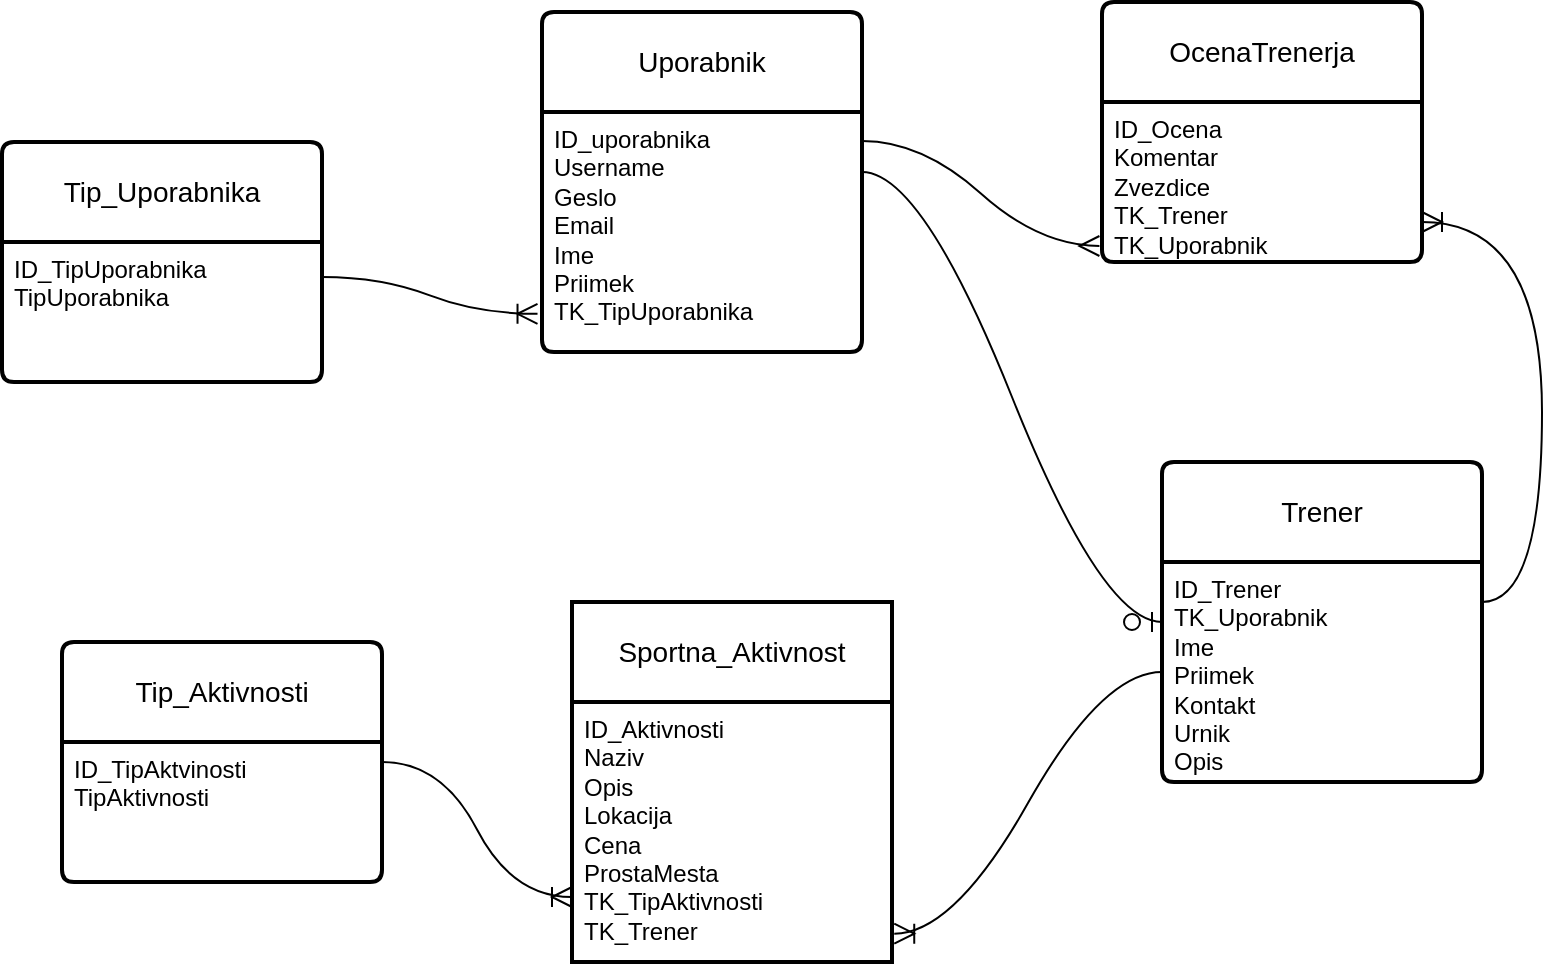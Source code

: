 <mxfile version="24.7.17">
  <diagram id="R2lEEEUBdFMjLlhIrx00" name="Page-1">
    <mxGraphModel dx="1209" dy="715" grid="1" gridSize="10" guides="1" tooltips="1" connect="1" arrows="1" fold="1" page="1" pageScale="1" pageWidth="850" pageHeight="1100" math="0" shadow="0" extFonts="Permanent Marker^https://fonts.googleapis.com/css?family=Permanent+Marker">
      <root>
        <mxCell id="0" />
        <mxCell id="1" parent="0" />
        <mxCell id="Lu04RH-zzImk3okpoFFc-33" style="edgeStyle=none;curved=1;rounded=0;orthogonalLoop=1;jettySize=auto;html=1;fontSize=12;startSize=8;endSize=8;" edge="1" parent="1" source="Lu04RH-zzImk3okpoFFc-30" target="Lu04RH-zzImk3okpoFFc-29">
          <mxGeometry relative="1" as="geometry" />
        </mxCell>
        <mxCell id="Lu04RH-zzImk3okpoFFc-26" style="edgeStyle=none;curved=1;rounded=0;orthogonalLoop=1;jettySize=auto;html=1;fontSize=12;startSize=8;endSize=8;" edge="1" parent="1" source="Lu04RH-zzImk3okpoFFc-25" target="Lu04RH-zzImk3okpoFFc-24">
          <mxGeometry relative="1" as="geometry" />
        </mxCell>
        <mxCell id="Lu04RH-zzImk3okpoFFc-18" value="Uporabnik" style="swimlane;childLayout=stackLayout;horizontal=1;startSize=50;horizontalStack=0;rounded=1;fontSize=14;fontStyle=0;strokeWidth=2;resizeParent=0;resizeLast=1;shadow=0;dashed=0;align=center;arcSize=4;whiteSpace=wrap;html=1;" vertex="1" parent="1">
          <mxGeometry x="410" y="15" width="160" height="170" as="geometry" />
        </mxCell>
        <mxCell id="Lu04RH-zzImk3okpoFFc-19" value="ID_uporabnika&lt;div&gt;Username&lt;/div&gt;&lt;div&gt;Geslo&lt;/div&gt;&lt;div&gt;Email&lt;/div&gt;&lt;div&gt;Ime&lt;/div&gt;&lt;div&gt;Priimek&lt;/div&gt;&lt;div&gt;TK_TipUporabnika&lt;/div&gt;" style="align=left;strokeColor=none;fillColor=none;spacingLeft=4;fontSize=12;verticalAlign=top;resizable=0;rotatable=0;part=1;html=1;" vertex="1" parent="Lu04RH-zzImk3okpoFFc-18">
          <mxGeometry y="50" width="160" height="120" as="geometry" />
        </mxCell>
        <mxCell id="Lu04RH-zzImk3okpoFFc-20" value="Sportna_Aktivnost" style="swimlane;childLayout=stackLayout;horizontal=1;startSize=50;horizontalStack=0;rounded=1;fontSize=14;fontStyle=0;strokeWidth=2;resizeParent=0;resizeLast=1;shadow=0;dashed=0;align=center;arcSize=0;whiteSpace=wrap;html=1;" vertex="1" parent="1">
          <mxGeometry x="425" y="310" width="160" height="180" as="geometry" />
        </mxCell>
        <mxCell id="Lu04RH-zzImk3okpoFFc-21" value="ID_Aktivnosti&lt;div&gt;Naziv&lt;/div&gt;&lt;div&gt;Opis&lt;/div&gt;&lt;div&gt;Lokacija&lt;/div&gt;&lt;div&gt;Cena&lt;/div&gt;&lt;div&gt;ProstaMesta&lt;/div&gt;&lt;div&gt;TK_TipAktivnosti&lt;/div&gt;&lt;div&gt;TK_Trener&lt;/div&gt;" style="align=left;strokeColor=none;fillColor=none;spacingLeft=4;fontSize=12;verticalAlign=top;resizable=0;rotatable=0;part=1;html=1;" vertex="1" parent="Lu04RH-zzImk3okpoFFc-20">
          <mxGeometry y="50" width="160" height="130" as="geometry" />
        </mxCell>
        <mxCell id="Lu04RH-zzImk3okpoFFc-24" value="Tip_Uporabnika" style="swimlane;childLayout=stackLayout;horizontal=1;startSize=50;horizontalStack=0;rounded=1;fontSize=14;fontStyle=0;strokeWidth=2;resizeParent=0;resizeLast=1;shadow=0;dashed=0;align=center;arcSize=4;whiteSpace=wrap;html=1;" vertex="1" parent="1">
          <mxGeometry x="140" y="80" width="160" height="120" as="geometry" />
        </mxCell>
        <mxCell id="Lu04RH-zzImk3okpoFFc-25" value="ID_TipUporabnika&lt;div&gt;TipUporabnika&lt;/div&gt;" style="align=left;strokeColor=none;fillColor=none;spacingLeft=4;fontSize=12;verticalAlign=top;resizable=0;rotatable=0;part=1;html=1;" vertex="1" parent="Lu04RH-zzImk3okpoFFc-24">
          <mxGeometry y="50" width="160" height="70" as="geometry" />
        </mxCell>
        <mxCell id="Lu04RH-zzImk3okpoFFc-27" value="Tip_Aktivnosti" style="swimlane;childLayout=stackLayout;horizontal=1;startSize=50;horizontalStack=0;rounded=1;fontSize=14;fontStyle=0;strokeWidth=2;resizeParent=0;resizeLast=1;shadow=0;dashed=0;align=center;arcSize=4;whiteSpace=wrap;html=1;" vertex="1" parent="1">
          <mxGeometry x="170" y="330" width="160" height="120" as="geometry" />
        </mxCell>
        <mxCell id="Lu04RH-zzImk3okpoFFc-28" value="ID_TipAktvinosti&lt;div&gt;TipAktivnosti&lt;/div&gt;" style="align=left;strokeColor=none;fillColor=none;spacingLeft=4;fontSize=12;verticalAlign=top;resizable=0;rotatable=0;part=1;html=1;" vertex="1" parent="Lu04RH-zzImk3okpoFFc-27">
          <mxGeometry y="50" width="160" height="70" as="geometry" />
        </mxCell>
        <mxCell id="Lu04RH-zzImk3okpoFFc-29" value="Trener" style="swimlane;childLayout=stackLayout;horizontal=1;startSize=50;horizontalStack=0;rounded=1;fontSize=14;fontStyle=0;strokeWidth=2;resizeParent=0;resizeLast=1;shadow=0;dashed=0;align=center;arcSize=4;whiteSpace=wrap;html=1;" vertex="1" parent="1">
          <mxGeometry x="720" y="240" width="160" height="160" as="geometry" />
        </mxCell>
        <mxCell id="Lu04RH-zzImk3okpoFFc-30" value="ID_Trener&lt;div&gt;TK_Uporabnik&lt;br&gt;&lt;div&gt;Ime&lt;/div&gt;&lt;div&gt;Priimek&lt;/div&gt;&lt;div&gt;Kontakt&lt;/div&gt;&lt;div&gt;Urnik&lt;/div&gt;&lt;div&gt;Opis&lt;/div&gt;&lt;div&gt;&lt;br&gt;&lt;/div&gt;&lt;div&gt;&lt;br&gt;&lt;/div&gt;&lt;/div&gt;" style="align=left;strokeColor=none;fillColor=none;spacingLeft=4;fontSize=12;verticalAlign=top;resizable=0;rotatable=0;part=1;html=1;" vertex="1" parent="Lu04RH-zzImk3okpoFFc-29">
          <mxGeometry y="50" width="160" height="110" as="geometry" />
        </mxCell>
        <mxCell id="Lu04RH-zzImk3okpoFFc-31" value="OcenaTrenerja" style="swimlane;childLayout=stackLayout;horizontal=1;startSize=50;horizontalStack=0;rounded=1;fontSize=14;fontStyle=0;strokeWidth=2;resizeParent=0;resizeLast=1;shadow=0;dashed=0;align=center;arcSize=4;whiteSpace=wrap;html=1;" vertex="1" parent="1">
          <mxGeometry x="690" y="10" width="160" height="130" as="geometry" />
        </mxCell>
        <mxCell id="Lu04RH-zzImk3okpoFFc-32" value="ID_Ocena&lt;div&gt;Komentar&lt;/div&gt;&lt;div&gt;Zvezdice&lt;/div&gt;&lt;div&gt;TK_Trener&lt;/div&gt;&lt;div&gt;TK_Uporabnik&lt;/div&gt;" style="align=left;strokeColor=none;fillColor=none;spacingLeft=4;fontSize=12;verticalAlign=top;resizable=0;rotatable=0;part=1;html=1;" vertex="1" parent="Lu04RH-zzImk3okpoFFc-31">
          <mxGeometry y="50" width="160" height="80" as="geometry" />
        </mxCell>
        <mxCell id="Lu04RH-zzImk3okpoFFc-36" value="" style="edgeStyle=entityRelationEdgeStyle;fontSize=12;html=1;endArrow=ERoneToMany;rounded=0;startSize=8;endSize=8;curved=1;exitX=1;exitY=0.25;exitDx=0;exitDy=0;entryX=-0.014;entryY=0.841;entryDx=0;entryDy=0;entryPerimeter=0;" edge="1" parent="1" source="Lu04RH-zzImk3okpoFFc-25" target="Lu04RH-zzImk3okpoFFc-19">
          <mxGeometry width="100" height="100" relative="1" as="geometry">
            <mxPoint x="310" y="220" as="sourcePoint" />
            <mxPoint x="410" y="120" as="targetPoint" />
          </mxGeometry>
        </mxCell>
        <mxCell id="Lu04RH-zzImk3okpoFFc-37" value="" style="edgeStyle=entityRelationEdgeStyle;fontSize=12;html=1;endArrow=ERoneToMany;rounded=0;startSize=8;endSize=8;curved=1;exitX=1;exitY=0.5;exitDx=0;exitDy=0;entryX=0;entryY=0.75;entryDx=0;entryDy=0;" edge="1" parent="1" target="Lu04RH-zzImk3okpoFFc-21">
          <mxGeometry width="100" height="100" relative="1" as="geometry">
            <mxPoint x="330" y="390" as="sourcePoint" />
            <mxPoint x="433" y="431" as="targetPoint" />
            <Array as="points">
              <mxPoint x="350" y="410" />
            </Array>
          </mxGeometry>
        </mxCell>
        <mxCell id="Lu04RH-zzImk3okpoFFc-38" value="" style="edgeStyle=entityRelationEdgeStyle;fontSize=12;html=1;endArrow=ERoneToMany;rounded=0;startSize=8;endSize=8;curved=1;entryX=1;entryY=0.75;entryDx=0;entryDy=0;" edge="1" parent="1" target="Lu04RH-zzImk3okpoFFc-32">
          <mxGeometry width="100" height="100" relative="1" as="geometry">
            <mxPoint x="880" y="310" as="sourcePoint" />
            <mxPoint x="960" y="120" as="targetPoint" />
            <Array as="points">
              <mxPoint x="950" y="280" />
              <mxPoint x="930" y="200" />
              <mxPoint x="950" y="250" />
              <mxPoint x="950" y="250" />
              <mxPoint x="940" y="250" />
              <mxPoint x="930" y="220" />
              <mxPoint x="930" y="250" />
              <mxPoint x="880" y="120" />
              <mxPoint x="980" y="320" />
              <mxPoint x="940" y="160" />
              <mxPoint x="960" y="180" />
            </Array>
          </mxGeometry>
        </mxCell>
        <mxCell id="Lu04RH-zzImk3okpoFFc-40" value="" style="edgeStyle=entityRelationEdgeStyle;fontSize=12;html=1;endArrow=ERmany;rounded=0;startSize=8;endSize=8;curved=1;exitX=1.001;exitY=0.121;exitDx=0;exitDy=0;exitPerimeter=0;entryX=-0.008;entryY=0.9;entryDx=0;entryDy=0;entryPerimeter=0;" edge="1" parent="1" source="Lu04RH-zzImk3okpoFFc-19" target="Lu04RH-zzImk3okpoFFc-32">
          <mxGeometry width="100" height="100" relative="1" as="geometry">
            <mxPoint x="590" y="210" as="sourcePoint" />
            <mxPoint x="690" y="110" as="targetPoint" />
          </mxGeometry>
        </mxCell>
        <mxCell id="Lu04RH-zzImk3okpoFFc-41" value="" style="edgeStyle=entityRelationEdgeStyle;fontSize=12;html=1;endArrow=ERoneToMany;rounded=0;startSize=8;endSize=8;curved=1;entryX=1.007;entryY=0.891;entryDx=0;entryDy=0;entryPerimeter=0;exitX=0;exitY=0.5;exitDx=0;exitDy=0;" edge="1" parent="1" source="Lu04RH-zzImk3okpoFFc-30" target="Lu04RH-zzImk3okpoFFc-21">
          <mxGeometry width="100" height="100" relative="1" as="geometry">
            <mxPoint x="730" y="470" as="sourcePoint" />
            <mxPoint x="620" y="400" as="targetPoint" />
          </mxGeometry>
        </mxCell>
        <mxCell id="Lu04RH-zzImk3okpoFFc-42" value="" style="edgeStyle=entityRelationEdgeStyle;fontSize=12;html=1;endArrow=ERzeroToOne;endFill=1;rounded=0;startSize=8;endSize=8;curved=1;exitX=1;exitY=0.25;exitDx=0;exitDy=0;entryX=0;entryY=0.5;entryDx=0;entryDy=0;" edge="1" parent="1" source="Lu04RH-zzImk3okpoFFc-19" target="Lu04RH-zzImk3okpoFFc-29">
          <mxGeometry width="100" height="100" relative="1" as="geometry">
            <mxPoint x="580" y="310" as="sourcePoint" />
            <mxPoint x="680" y="210" as="targetPoint" />
            <Array as="points">
              <mxPoint x="620" y="230" />
            </Array>
          </mxGeometry>
        </mxCell>
      </root>
    </mxGraphModel>
  </diagram>
</mxfile>
